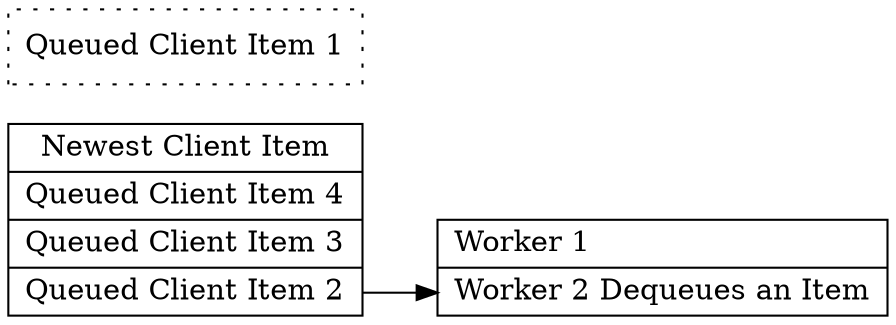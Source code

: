 digraph G {
   rankdir=LR
   node [shape=record];
   rankdir=LR
   q1 [label="<m> Newest Client Item|Queued Client Item 4 |Queued Client Item 3|<n>Queued Client Item 2",shape=record];
   q2 [label="Queued Client Item 1",shape=record,style=dotted];
   w1 [label="Worker 1\l|<n>Worker 2  Dequeues an Item"];
   q1:n -> w1:n;
}
